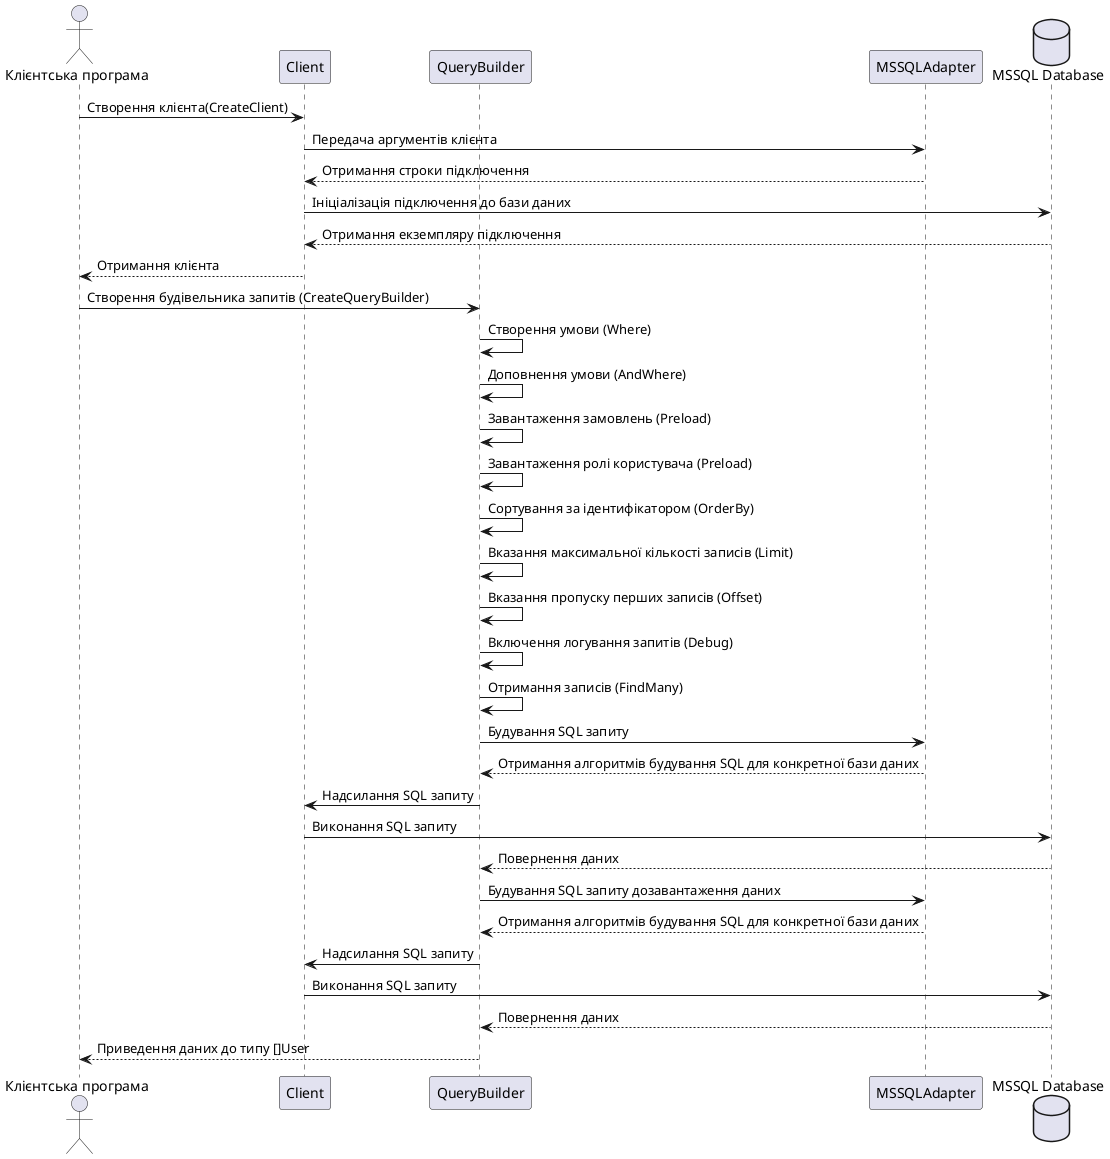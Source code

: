 @startuml
actor "Клієнтська програма" as Program

participant "Client" as Client
participant "QueryBuilder" as QB
participant "MSSQLAdapter" as Adapter
database "MSSQL Database" as DB

Program -> Client : Створення клієнта(CreateClient)
Client -> Adapter : Передача аргументів клієнта
Adapter --> Client : Отримання строки підключення
Client -> DB : Ініціалізація підключення до бази даних
DB --> Client : Отримання екземпляру підключення
Client --> Program : Отримання клієнта

Program -> QB : Створення будівельника запитів (CreateQueryBuilder)
QB -> QB : Створення умови (Where)
QB -> QB : Доповнення умови (AndWhere)
QB -> QB : Завантаження замовлень (Preload)
QB -> QB : Завантаження ролі користувача (Preload)
QB -> QB : Сортування за ідентифікатором (OrderBy)
QB -> QB : Вказання максимальної кількості записів (Limit)
QB -> QB : Вказання пропуску перших записів (Offset)
QB -> QB : Включення логування запитів (Debug)
QB -> QB : Отримання записів (FindMany)

QB -> Adapter : Будування SQL запиту
Adapter --> QB : Отримання алгоритмів будування SQL для конкретної бази даних
QB -> Client : Надсилання SQL запиту
Client -> DB : Виконання SQL запиту
DB --> QB : Повернення даних

QB -> Adapter : Будування SQL запиту дозавантаження даних
Adapter --> QB : Отримання алгоритмів будування SQL для конкретної бази даних
QB -> Client : Надсилання SQL запиту
Client -> DB : Виконання SQL запиту
DB --> QB : Повернення даних

QB --> Program : Приведення даних до типу []User
@enduml

